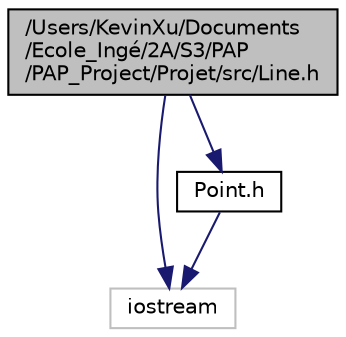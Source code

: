 digraph "/Users/KevinXu/Documents/Ecole_Ingé/2A/S3/PAP/PAP_Project/Projet/src/Line.h"
{
  edge [fontname="Helvetica",fontsize="10",labelfontname="Helvetica",labelfontsize="10"];
  node [fontname="Helvetica",fontsize="10",shape=record];
  Node0 [label="/Users/KevinXu/Documents\l/Ecole_Ingé/2A/S3/PAP\l/PAP_Project/Projet/src/Line.h",height=0.2,width=0.4,color="black", fillcolor="grey75", style="filled", fontcolor="black"];
  Node0 -> Node1 [color="midnightblue",fontsize="10",style="solid",fontname="Helvetica"];
  Node1 [label="iostream",height=0.2,width=0.4,color="grey75", fillcolor="white", style="filled"];
  Node0 -> Node2 [color="midnightblue",fontsize="10",style="solid",fontname="Helvetica"];
  Node2 [label="Point.h",height=0.2,width=0.4,color="black", fillcolor="white", style="filled",URL="$_point_8h.html",tooltip="Class Point. "];
  Node2 -> Node1 [color="midnightblue",fontsize="10",style="solid",fontname="Helvetica"];
}
